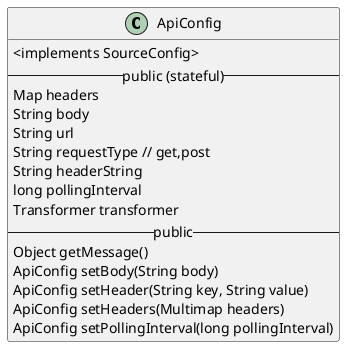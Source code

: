 @startuml
class ApiConfig {
    <implements SourceConfig>
  -- public (stateful) --
  Map headers
  String body
  String url
  String requestType // get,post
  String headerString
  long pollingInterval
  Transformer transformer
  -- public --
  Object getMessage()
  ApiConfig setBody(String body)
  ApiConfig setHeader(String key, String value)
  ApiConfig setHeaders(Multimap headers)
  ApiConfig setPollingInterval(long pollingInterval)
}
@enduml
